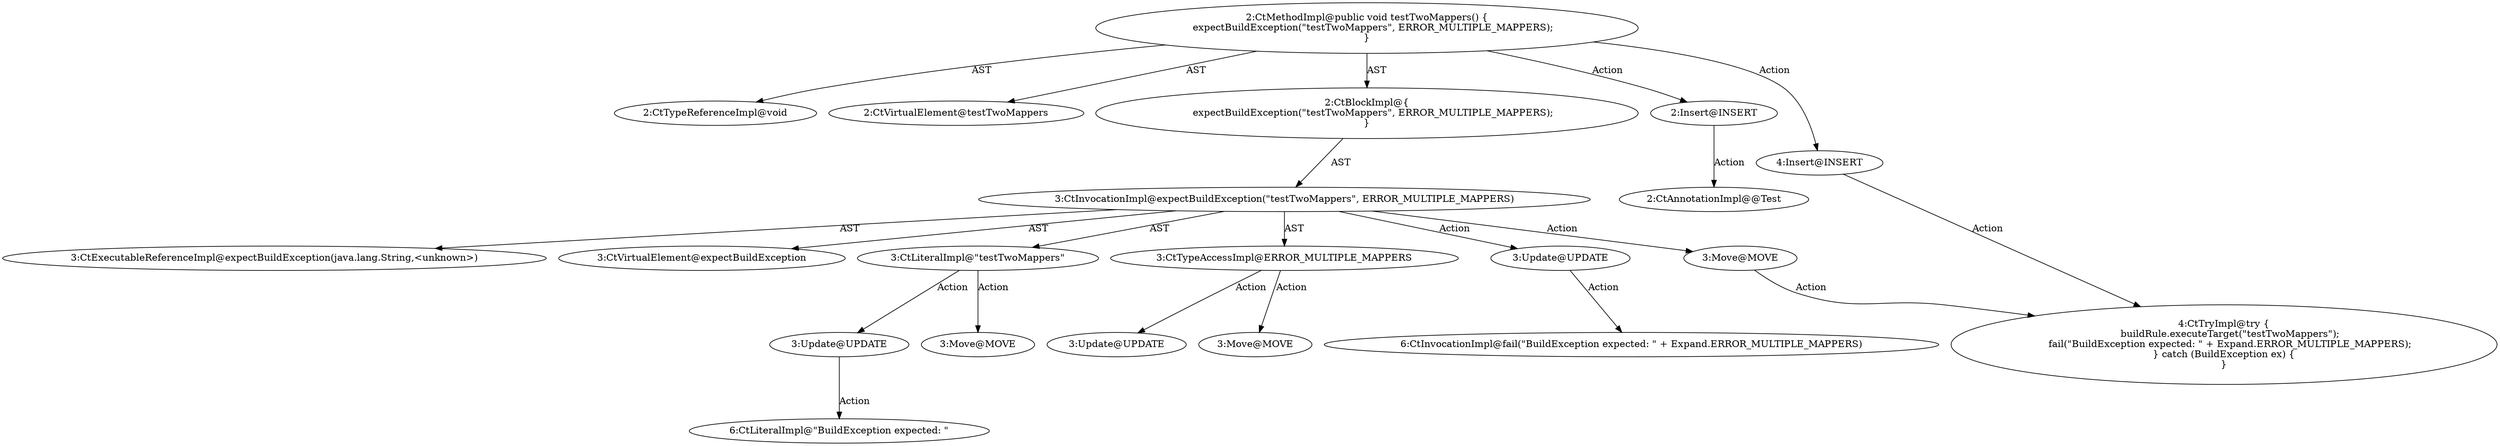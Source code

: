 digraph "testTwoMappers#?" {
0 [label="2:CtTypeReferenceImpl@void" shape=ellipse]
1 [label="2:CtVirtualElement@testTwoMappers" shape=ellipse]
2 [label="3:CtExecutableReferenceImpl@expectBuildException(java.lang.String,<unknown>)" shape=ellipse]
3 [label="3:CtVirtualElement@expectBuildException" shape=ellipse]
4 [label="3:CtLiteralImpl@\"testTwoMappers\"" shape=ellipse]
5 [label="3:CtTypeAccessImpl@ERROR_MULTIPLE_MAPPERS" shape=ellipse]
6 [label="3:CtInvocationImpl@expectBuildException(\"testTwoMappers\", ERROR_MULTIPLE_MAPPERS)" shape=ellipse]
7 [label="2:CtBlockImpl@\{
    expectBuildException(\"testTwoMappers\", ERROR_MULTIPLE_MAPPERS);
\}" shape=ellipse]
8 [label="2:CtMethodImpl@public void testTwoMappers() \{
    expectBuildException(\"testTwoMappers\", ERROR_MULTIPLE_MAPPERS);
\}" shape=ellipse]
9 [label="3:Update@UPDATE" shape=ellipse]
10 [label="6:CtInvocationImpl@fail(\"BuildException expected: \" + Expand.ERROR_MULTIPLE_MAPPERS)" shape=ellipse]
11 [label="3:Update@UPDATE" shape=ellipse]
12 [label="6:CtLiteralImpl@\"BuildException expected: \"" shape=ellipse]
13 [label="3:Update@UPDATE" shape=ellipse]
14 [label="2:Insert@INSERT" shape=ellipse]
15 [label="2:CtAnnotationImpl@@Test" shape=ellipse]
16 [label="4:Insert@INSERT" shape=ellipse]
17 [label="4:CtTryImpl@try \{
    buildRule.executeTarget(\"testTwoMappers\");
    fail(\"BuildException expected: \" + Expand.ERROR_MULTIPLE_MAPPERS);
\} catch (BuildException ex) \{
\}" shape=ellipse]
18 [label="3:Move@MOVE" shape=ellipse]
19 [label="3:Move@MOVE" shape=ellipse]
20 [label="3:Move@MOVE" shape=ellipse]
4 -> 11 [label="Action"];
4 -> 19 [label="Action"];
5 -> 13 [label="Action"];
5 -> 20 [label="Action"];
6 -> 3 [label="AST"];
6 -> 2 [label="AST"];
6 -> 4 [label="AST"];
6 -> 5 [label="AST"];
6 -> 9 [label="Action"];
6 -> 18 [label="Action"];
7 -> 6 [label="AST"];
8 -> 1 [label="AST"];
8 -> 0 [label="AST"];
8 -> 7 [label="AST"];
8 -> 14 [label="Action"];
8 -> 16 [label="Action"];
9 -> 10 [label="Action"];
11 -> 12 [label="Action"];
14 -> 15 [label="Action"];
16 -> 17 [label="Action"];
18 -> 17 [label="Action"];
}